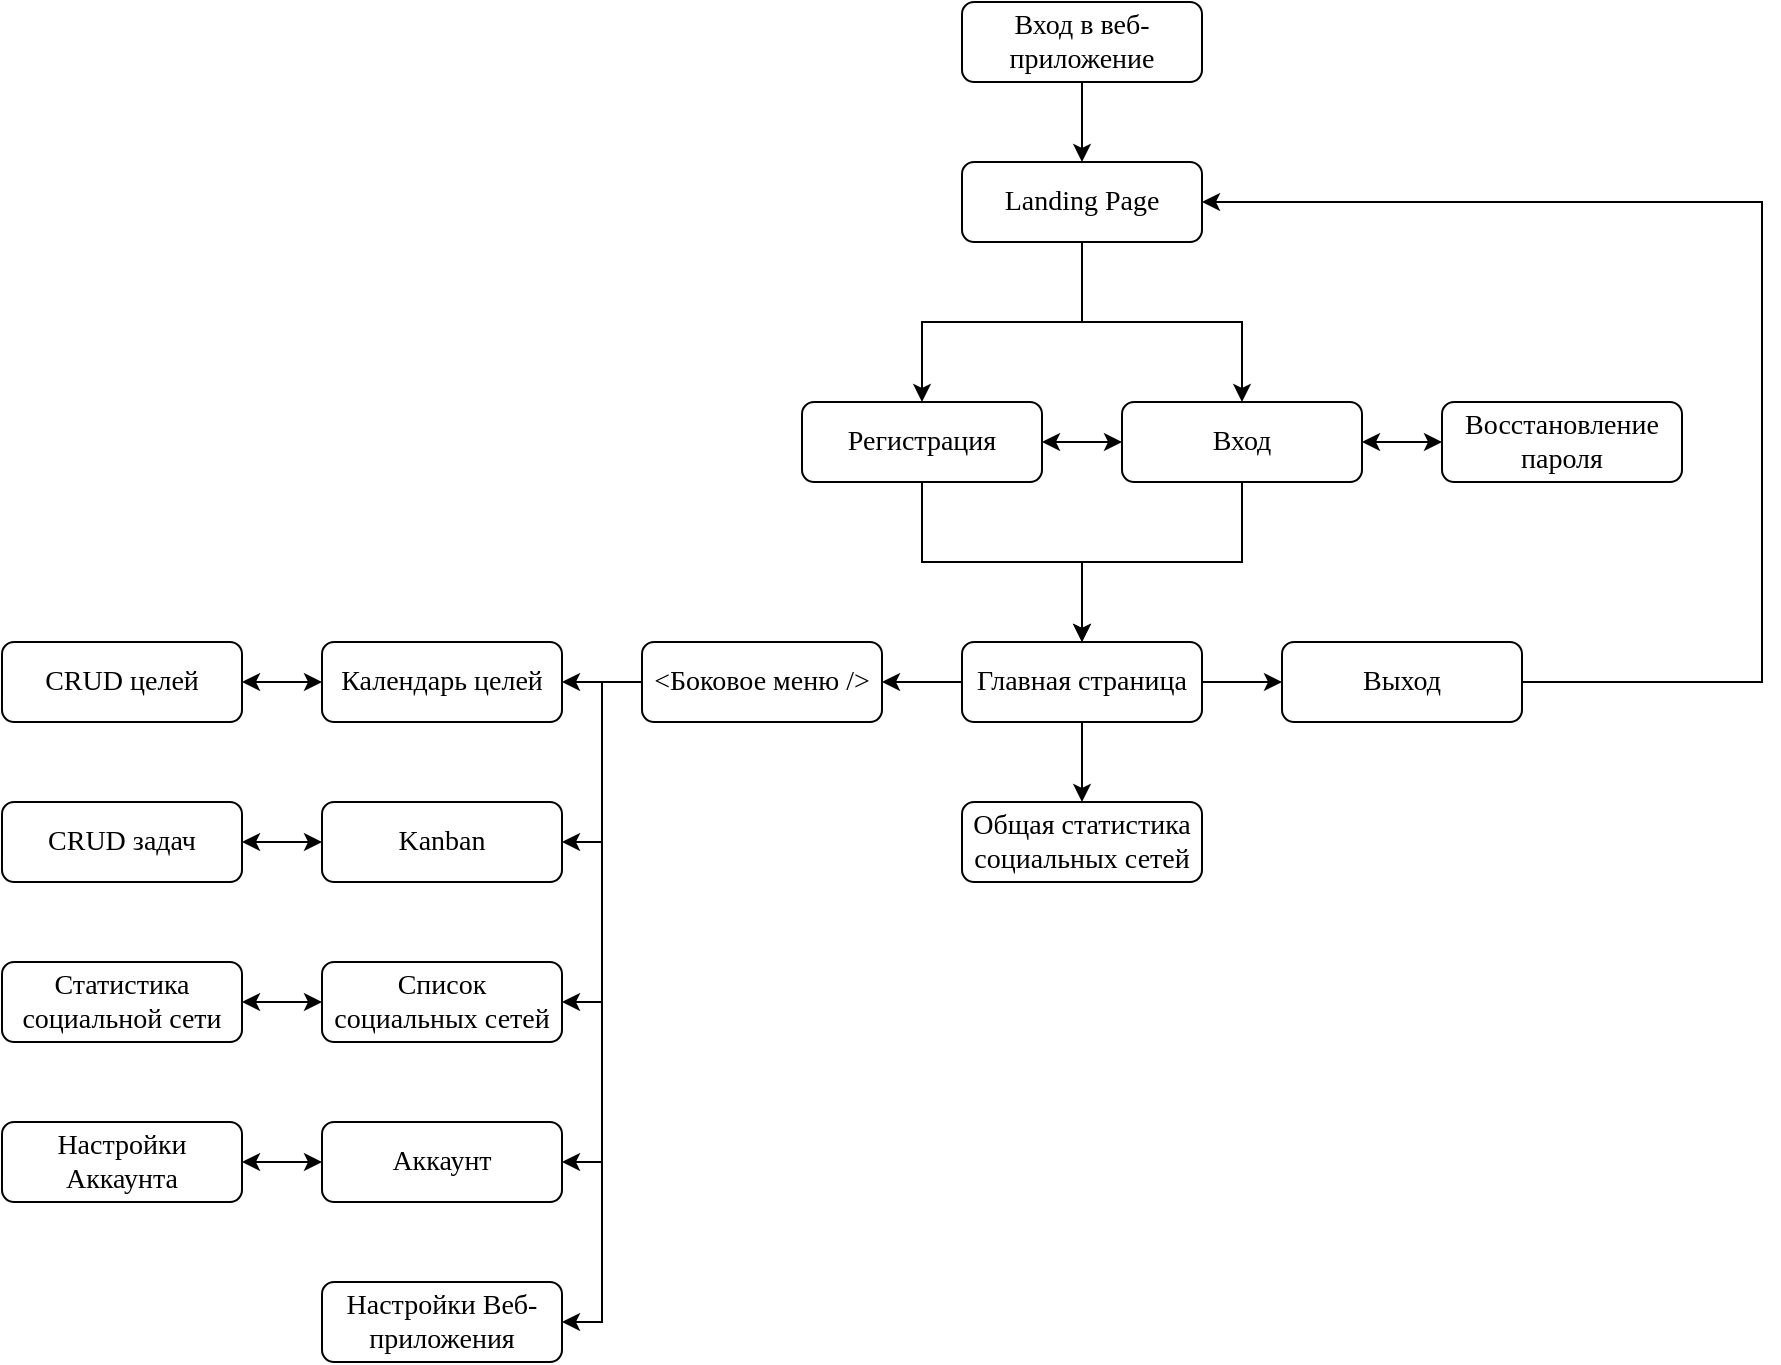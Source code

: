 <mxfile version="20.3.6" type="device"><diagram id="y_2FViRV7umLniPozeut" name="Page-1"><mxGraphModel dx="2062" dy="1146" grid="0" gridSize="10" guides="1" tooltips="1" connect="1" arrows="1" fold="1" page="1" pageScale="1" pageWidth="1100" pageHeight="1700" math="0" shadow="0"><root><mxCell id="0"/><mxCell id="1" parent="0"/><mxCell id="BOsYgKuHJkoEGDZGP_Bo-4" value="" style="edgeStyle=orthogonalEdgeStyle;rounded=0;orthogonalLoop=1;jettySize=auto;html=1;fontFamily=Times New Roman;fontSize=14;" edge="1" parent="1" source="BOsYgKuHJkoEGDZGP_Bo-1" target="BOsYgKuHJkoEGDZGP_Bo-3"><mxGeometry relative="1" as="geometry"/></mxCell><mxCell id="BOsYgKuHJkoEGDZGP_Bo-1" value="&lt;font style=&quot;font-size: 14px;&quot; face=&quot;Times New Roman&quot;&gt;Вход в веб-приложение&lt;/font&gt;" style="rounded=1;whiteSpace=wrap;html=1;" vertex="1" parent="1"><mxGeometry x="520" y="40" width="120" height="40" as="geometry"/></mxCell><mxCell id="BOsYgKuHJkoEGDZGP_Bo-7" value="" style="edgeStyle=orthogonalEdgeStyle;rounded=0;orthogonalLoop=1;jettySize=auto;html=1;fontFamily=Times New Roman;fontSize=14;" edge="1" parent="1" source="BOsYgKuHJkoEGDZGP_Bo-3" target="BOsYgKuHJkoEGDZGP_Bo-5"><mxGeometry relative="1" as="geometry"/></mxCell><mxCell id="BOsYgKuHJkoEGDZGP_Bo-3" value="&lt;font style=&quot;font-size: 14px;&quot; face=&quot;Times New Roman&quot;&gt;Landing Page&lt;/font&gt;" style="rounded=1;whiteSpace=wrap;html=1;" vertex="1" parent="1"><mxGeometry x="520" y="120" width="120" height="40" as="geometry"/></mxCell><mxCell id="BOsYgKuHJkoEGDZGP_Bo-9" value="" style="edgeStyle=orthogonalEdgeStyle;rounded=0;orthogonalLoop=1;jettySize=auto;html=1;fontFamily=Times New Roman;fontSize=14;startArrow=classic;startFill=1;" edge="1" parent="1" source="BOsYgKuHJkoEGDZGP_Bo-5" target="BOsYgKuHJkoEGDZGP_Bo-6"><mxGeometry relative="1" as="geometry"/></mxCell><mxCell id="BOsYgKuHJkoEGDZGP_Bo-13" value="" style="edgeStyle=orthogonalEdgeStyle;rounded=0;orthogonalLoop=1;jettySize=auto;html=1;fontFamily=Times New Roman;fontSize=14;startArrow=classic;startFill=1;endArrow=classic;endFill=1;" edge="1" parent="1" source="BOsYgKuHJkoEGDZGP_Bo-5" target="BOsYgKuHJkoEGDZGP_Bo-11"><mxGeometry relative="1" as="geometry"/></mxCell><mxCell id="BOsYgKuHJkoEGDZGP_Bo-16" value="" style="edgeStyle=orthogonalEdgeStyle;rounded=0;orthogonalLoop=1;jettySize=auto;html=1;fontFamily=Times New Roman;fontSize=14;startArrow=none;startFill=0;endArrow=classic;endFill=1;" edge="1" parent="1" source="BOsYgKuHJkoEGDZGP_Bo-5" target="BOsYgKuHJkoEGDZGP_Bo-14"><mxGeometry relative="1" as="geometry"/></mxCell><mxCell id="BOsYgKuHJkoEGDZGP_Bo-5" value="&lt;font face=&quot;Times New Roman&quot;&gt;&lt;span style=&quot;font-size: 14px;&quot;&gt;Вход&lt;/span&gt;&lt;/font&gt;" style="rounded=1;whiteSpace=wrap;html=1;" vertex="1" parent="1"><mxGeometry x="600" y="240" width="120" height="40" as="geometry"/></mxCell><mxCell id="BOsYgKuHJkoEGDZGP_Bo-15" value="" style="edgeStyle=orthogonalEdgeStyle;rounded=0;orthogonalLoop=1;jettySize=auto;html=1;fontFamily=Times New Roman;fontSize=14;startArrow=none;startFill=0;endArrow=classic;endFill=1;" edge="1" parent="1" source="BOsYgKuHJkoEGDZGP_Bo-6" target="BOsYgKuHJkoEGDZGP_Bo-14"><mxGeometry relative="1" as="geometry"/></mxCell><mxCell id="BOsYgKuHJkoEGDZGP_Bo-6" value="&lt;font face=&quot;Times New Roman&quot;&gt;&lt;span style=&quot;font-size: 14px;&quot;&gt;Регистрация&lt;/span&gt;&lt;/font&gt;" style="rounded=1;whiteSpace=wrap;html=1;" vertex="1" parent="1"><mxGeometry x="440" y="240" width="120" height="40" as="geometry"/></mxCell><mxCell id="BOsYgKuHJkoEGDZGP_Bo-10" value="" style="endArrow=classic;html=1;rounded=0;fontFamily=Times New Roman;fontSize=14;exitX=0.5;exitY=1;exitDx=0;exitDy=0;entryX=0.5;entryY=0;entryDx=0;entryDy=0;" edge="1" parent="1" source="BOsYgKuHJkoEGDZGP_Bo-3" target="BOsYgKuHJkoEGDZGP_Bo-6"><mxGeometry width="50" height="50" relative="1" as="geometry"><mxPoint x="560" y="300" as="sourcePoint"/><mxPoint x="610" y="250" as="targetPoint"/><Array as="points"><mxPoint x="580" y="200"/><mxPoint x="500" y="200"/></Array></mxGeometry></mxCell><mxCell id="BOsYgKuHJkoEGDZGP_Bo-11" value="&lt;font face=&quot;Times New Roman&quot;&gt;&lt;span style=&quot;font-size: 14px;&quot;&gt;Восстановление пароля&lt;/span&gt;&lt;/font&gt;" style="rounded=1;whiteSpace=wrap;html=1;" vertex="1" parent="1"><mxGeometry x="760" y="240" width="120" height="40" as="geometry"/></mxCell><mxCell id="BOsYgKuHJkoEGDZGP_Bo-19" value="" style="edgeStyle=orthogonalEdgeStyle;rounded=0;orthogonalLoop=1;jettySize=auto;html=1;fontFamily=Times New Roman;fontSize=14;startArrow=none;startFill=0;endArrow=classic;endFill=1;" edge="1" parent="1" source="BOsYgKuHJkoEGDZGP_Bo-14" target="BOsYgKuHJkoEGDZGP_Bo-17"><mxGeometry relative="1" as="geometry"/></mxCell><mxCell id="BOsYgKuHJkoEGDZGP_Bo-28" value="" style="edgeStyle=orthogonalEdgeStyle;rounded=0;orthogonalLoop=1;jettySize=auto;html=1;fontFamily=Times New Roman;fontSize=14;startArrow=none;startFill=0;endArrow=classic;endFill=1;" edge="1" parent="1" source="BOsYgKuHJkoEGDZGP_Bo-14" target="BOsYgKuHJkoEGDZGP_Bo-27"><mxGeometry relative="1" as="geometry"/></mxCell><mxCell id="BOsYgKuHJkoEGDZGP_Bo-29" value="" style="edgeStyle=orthogonalEdgeStyle;rounded=0;orthogonalLoop=1;jettySize=auto;html=1;fontFamily=Times New Roman;fontSize=14;startArrow=none;startFill=0;endArrow=classic;endFill=1;" edge="1" parent="1" source="BOsYgKuHJkoEGDZGP_Bo-14" target="BOsYgKuHJkoEGDZGP_Bo-26"><mxGeometry relative="1" as="geometry"/></mxCell><mxCell id="BOsYgKuHJkoEGDZGP_Bo-14" value="&lt;font face=&quot;Times New Roman&quot;&gt;&lt;span style=&quot;font-size: 14px;&quot;&gt;Главная страница&lt;/span&gt;&lt;/font&gt;" style="rounded=1;whiteSpace=wrap;html=1;" vertex="1" parent="1"><mxGeometry x="520" y="360" width="120" height="40" as="geometry"/></mxCell><mxCell id="BOsYgKuHJkoEGDZGP_Bo-17" value="&lt;font face=&quot;Times New Roman&quot;&gt;&lt;span style=&quot;font-size: 14px;&quot;&gt;Выход&lt;/span&gt;&lt;/font&gt;" style="rounded=1;whiteSpace=wrap;html=1;" vertex="1" parent="1"><mxGeometry x="680" y="360" width="120" height="40" as="geometry"/></mxCell><mxCell id="BOsYgKuHJkoEGDZGP_Bo-20" value="" style="endArrow=classic;html=1;rounded=0;fontFamily=Times New Roman;fontSize=14;exitX=1;exitY=0.5;exitDx=0;exitDy=0;entryX=1;entryY=0.5;entryDx=0;entryDy=0;" edge="1" parent="1" source="BOsYgKuHJkoEGDZGP_Bo-17" target="BOsYgKuHJkoEGDZGP_Bo-3"><mxGeometry width="50" height="50" relative="1" as="geometry"><mxPoint x="870" y="400" as="sourcePoint"/><mxPoint x="920" y="380" as="targetPoint"/><Array as="points"><mxPoint x="920" y="380"/><mxPoint x="920" y="140"/></Array></mxGeometry></mxCell><mxCell id="BOsYgKuHJkoEGDZGP_Bo-46" value="" style="edgeStyle=orthogonalEdgeStyle;rounded=0;orthogonalLoop=1;jettySize=auto;html=1;fontFamily=Times New Roman;fontSize=14;startArrow=classic;startFill=1;endArrow=classic;endFill=1;" edge="1" parent="1" source="BOsYgKuHJkoEGDZGP_Bo-21" target="BOsYgKuHJkoEGDZGP_Bo-44"><mxGeometry relative="1" as="geometry"/></mxCell><mxCell id="BOsYgKuHJkoEGDZGP_Bo-21" value="&lt;font face=&quot;Times New Roman&quot;&gt;&lt;span style=&quot;font-size: 14px;&quot;&gt;Аккаунт&lt;/span&gt;&lt;/font&gt;" style="rounded=1;whiteSpace=wrap;html=1;" vertex="1" parent="1"><mxGeometry x="200" y="600" width="120" height="40" as="geometry"/></mxCell><mxCell id="BOsYgKuHJkoEGDZGP_Bo-41" value="" style="edgeStyle=orthogonalEdgeStyle;rounded=0;orthogonalLoop=1;jettySize=auto;html=1;fontFamily=Times New Roman;fontSize=14;startArrow=classic;startFill=1;endArrow=classic;endFill=1;" edge="1" parent="1" source="BOsYgKuHJkoEGDZGP_Bo-22" target="BOsYgKuHJkoEGDZGP_Bo-40"><mxGeometry relative="1" as="geometry"/></mxCell><mxCell id="BOsYgKuHJkoEGDZGP_Bo-22" value="&lt;font face=&quot;Times New Roman&quot;&gt;&lt;span style=&quot;font-size: 14px;&quot;&gt;Календарь целей&lt;/span&gt;&lt;/font&gt;" style="rounded=1;whiteSpace=wrap;html=1;" vertex="1" parent="1"><mxGeometry x="200" y="360" width="120" height="40" as="geometry"/></mxCell><mxCell id="BOsYgKuHJkoEGDZGP_Bo-23" value="&lt;font face=&quot;Times New Roman&quot;&gt;&lt;span style=&quot;font-size: 14px;&quot;&gt;Настройки Веб-приложения&lt;/span&gt;&lt;/font&gt;" style="rounded=1;whiteSpace=wrap;html=1;" vertex="1" parent="1"><mxGeometry x="200" y="680" width="120" height="40" as="geometry"/></mxCell><mxCell id="BOsYgKuHJkoEGDZGP_Bo-25" value="&lt;font face=&quot;Times New Roman&quot;&gt;&lt;span style=&quot;font-size: 14px;&quot;&gt;Статистика социальной сети&lt;/span&gt;&lt;/font&gt;" style="rounded=1;whiteSpace=wrap;html=1;" vertex="1" parent="1"><mxGeometry x="40" y="520" width="120" height="40" as="geometry"/></mxCell><mxCell id="BOsYgKuHJkoEGDZGP_Bo-35" value="" style="edgeStyle=orthogonalEdgeStyle;rounded=0;orthogonalLoop=1;jettySize=auto;html=1;fontFamily=Times New Roman;fontSize=14;startArrow=none;startFill=0;endArrow=classic;endFill=1;entryX=1;entryY=0.5;entryDx=0;entryDy=0;" edge="1" parent="1" source="BOsYgKuHJkoEGDZGP_Bo-26" target="BOsYgKuHJkoEGDZGP_Bo-30"><mxGeometry relative="1" as="geometry"/></mxCell><mxCell id="BOsYgKuHJkoEGDZGP_Bo-36" value="" style="edgeStyle=orthogonalEdgeStyle;rounded=0;orthogonalLoop=1;jettySize=auto;html=1;fontFamily=Times New Roman;fontSize=14;startArrow=none;startFill=0;endArrow=classic;endFill=1;entryX=1;entryY=0.5;entryDx=0;entryDy=0;" edge="1" parent="1" source="BOsYgKuHJkoEGDZGP_Bo-26" target="BOsYgKuHJkoEGDZGP_Bo-21"><mxGeometry relative="1" as="geometry"/></mxCell><mxCell id="BOsYgKuHJkoEGDZGP_Bo-37" value="" style="edgeStyle=orthogonalEdgeStyle;rounded=0;orthogonalLoop=1;jettySize=auto;html=1;fontFamily=Times New Roman;fontSize=14;startArrow=none;startFill=0;endArrow=classic;endFill=1;entryX=1;entryY=0.5;entryDx=0;entryDy=0;" edge="1" parent="1" source="BOsYgKuHJkoEGDZGP_Bo-26" target="BOsYgKuHJkoEGDZGP_Bo-31"><mxGeometry relative="1" as="geometry"/></mxCell><mxCell id="BOsYgKuHJkoEGDZGP_Bo-38" value="" style="edgeStyle=orthogonalEdgeStyle;rounded=0;orthogonalLoop=1;jettySize=auto;html=1;fontFamily=Times New Roman;fontSize=14;startArrow=none;startFill=0;endArrow=classic;endFill=1;entryX=1;entryY=0.5;entryDx=0;entryDy=0;" edge="1" parent="1" source="BOsYgKuHJkoEGDZGP_Bo-26" target="BOsYgKuHJkoEGDZGP_Bo-23"><mxGeometry relative="1" as="geometry"/></mxCell><mxCell id="BOsYgKuHJkoEGDZGP_Bo-39" value="" style="edgeStyle=orthogonalEdgeStyle;rounded=0;orthogonalLoop=1;jettySize=auto;html=1;fontFamily=Times New Roman;fontSize=14;startArrow=none;startFill=0;endArrow=classic;endFill=1;" edge="1" parent="1" source="BOsYgKuHJkoEGDZGP_Bo-26" target="BOsYgKuHJkoEGDZGP_Bo-22"><mxGeometry relative="1" as="geometry"/></mxCell><mxCell id="BOsYgKuHJkoEGDZGP_Bo-26" value="&lt;font face=&quot;Times New Roman&quot;&gt;&lt;span style=&quot;font-size: 14px;&quot;&gt;&amp;lt;Боковое меню /&amp;gt;&lt;/span&gt;&lt;/font&gt;" style="rounded=1;whiteSpace=wrap;html=1;" vertex="1" parent="1"><mxGeometry x="360" y="360" width="120" height="40" as="geometry"/></mxCell><mxCell id="BOsYgKuHJkoEGDZGP_Bo-27" value="&lt;font face=&quot;Times New Roman&quot;&gt;&lt;span style=&quot;font-size: 14px;&quot;&gt;Общая статистика социальных сетей&lt;/span&gt;&lt;/font&gt;" style="rounded=1;whiteSpace=wrap;html=1;" vertex="1" parent="1"><mxGeometry x="520" y="440" width="120" height="40" as="geometry"/></mxCell><mxCell id="BOsYgKuHJkoEGDZGP_Bo-43" value="" style="edgeStyle=orthogonalEdgeStyle;rounded=0;orthogonalLoop=1;jettySize=auto;html=1;fontFamily=Times New Roman;fontSize=14;startArrow=classic;startFill=1;endArrow=classic;endFill=1;" edge="1" parent="1" source="BOsYgKuHJkoEGDZGP_Bo-30" target="BOsYgKuHJkoEGDZGP_Bo-42"><mxGeometry relative="1" as="geometry"/></mxCell><mxCell id="BOsYgKuHJkoEGDZGP_Bo-30" value="&lt;font face=&quot;Times New Roman&quot;&gt;&lt;span style=&quot;font-size: 14px;&quot;&gt;Kanban&lt;/span&gt;&lt;/font&gt;" style="rounded=1;whiteSpace=wrap;html=1;" vertex="1" parent="1"><mxGeometry x="200" y="440" width="120" height="40" as="geometry"/></mxCell><mxCell id="BOsYgKuHJkoEGDZGP_Bo-32" value="" style="edgeStyle=orthogonalEdgeStyle;rounded=0;orthogonalLoop=1;jettySize=auto;html=1;fontFamily=Times New Roman;fontSize=14;startArrow=classic;startFill=1;endArrow=classic;endFill=1;" edge="1" parent="1" source="BOsYgKuHJkoEGDZGP_Bo-31" target="BOsYgKuHJkoEGDZGP_Bo-25"><mxGeometry relative="1" as="geometry"/></mxCell><mxCell id="BOsYgKuHJkoEGDZGP_Bo-31" value="&lt;font face=&quot;Times New Roman&quot;&gt;&lt;span style=&quot;font-size: 14px;&quot;&gt;Список социальных сетей&lt;/span&gt;&lt;/font&gt;" style="rounded=1;whiteSpace=wrap;html=1;" vertex="1" parent="1"><mxGeometry x="200" y="520" width="120" height="40" as="geometry"/></mxCell><mxCell id="BOsYgKuHJkoEGDZGP_Bo-40" value="&lt;font face=&quot;Times New Roman&quot;&gt;&lt;span style=&quot;font-size: 14px;&quot;&gt;CRUD&amp;nbsp;&lt;/span&gt;&lt;/font&gt;&lt;span style=&quot;font-family: &amp;quot;Times New Roman&amp;quot;; font-size: 14px;&quot;&gt;целей&lt;/span&gt;" style="rounded=1;whiteSpace=wrap;html=1;" vertex="1" parent="1"><mxGeometry x="40" y="360" width="120" height="40" as="geometry"/></mxCell><mxCell id="BOsYgKuHJkoEGDZGP_Bo-42" value="&lt;font face=&quot;Times New Roman&quot;&gt;&lt;span style=&quot;font-size: 14px;&quot;&gt;CRUD задач&lt;/span&gt;&lt;/font&gt;" style="rounded=1;whiteSpace=wrap;html=1;" vertex="1" parent="1"><mxGeometry x="40" y="440" width="120" height="40" as="geometry"/></mxCell><mxCell id="BOsYgKuHJkoEGDZGP_Bo-44" value="&lt;font face=&quot;Times New Roman&quot;&gt;&lt;span style=&quot;font-size: 14px;&quot;&gt;Настройки Аккаунта&lt;/span&gt;&lt;/font&gt;" style="rounded=1;whiteSpace=wrap;html=1;" vertex="1" parent="1"><mxGeometry x="40" y="600" width="120" height="40" as="geometry"/></mxCell></root></mxGraphModel></diagram></mxfile>